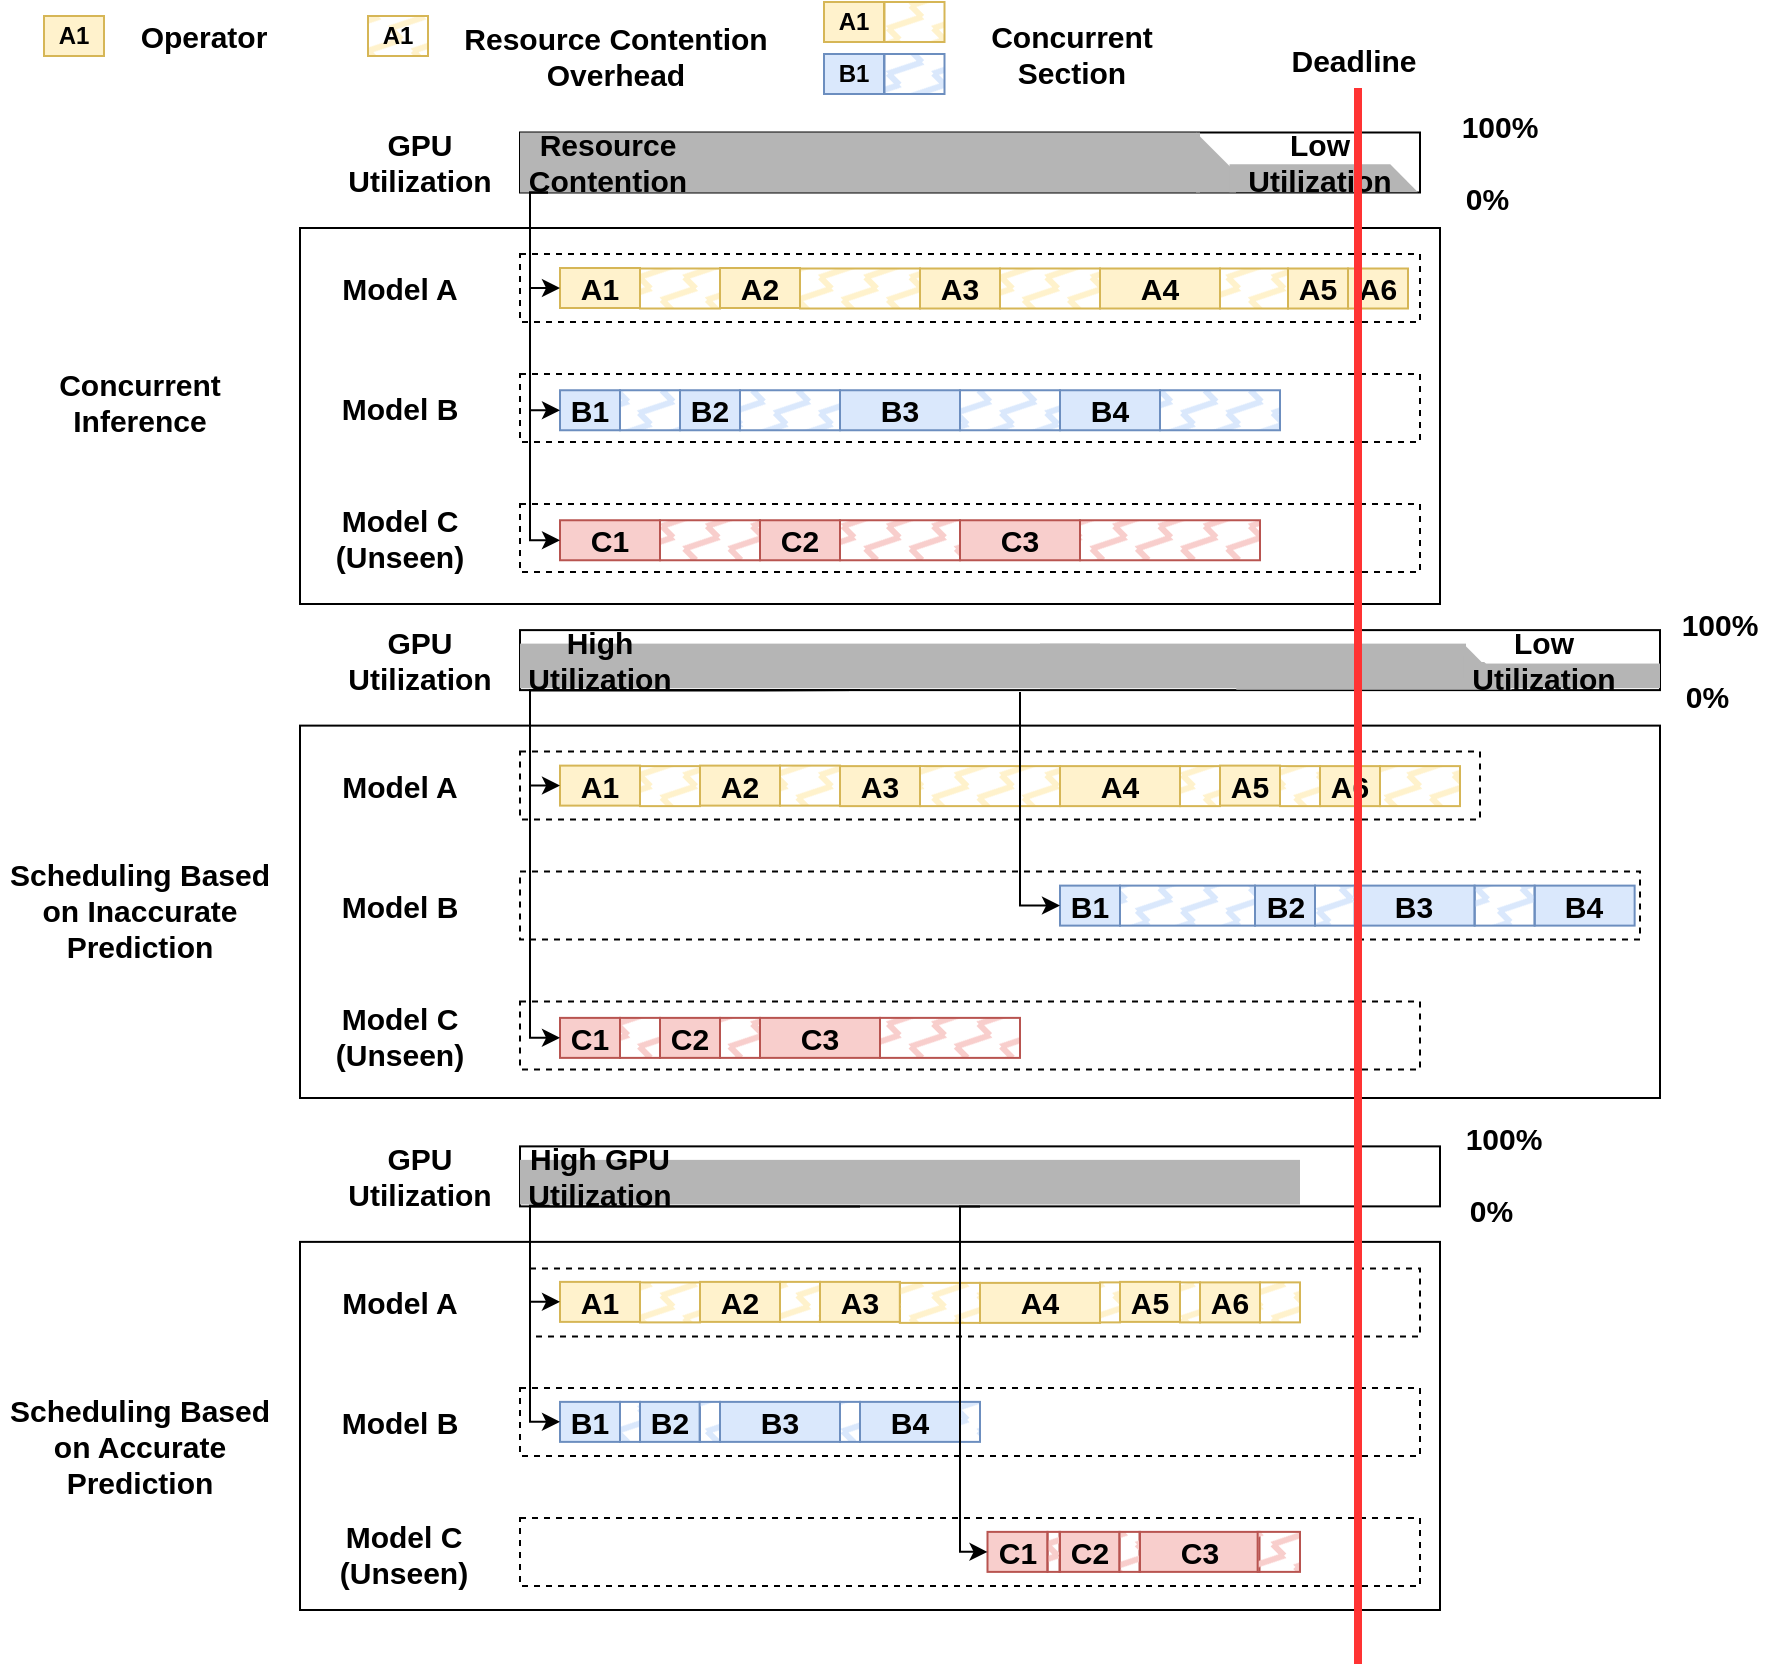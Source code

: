<mxfile version="22.0.2" type="device">
  <diagram name="第 1 页" id="TXvhX6VAukvptAocqNGN">
    <mxGraphModel dx="2375" dy="902" grid="1" gridSize="10" guides="1" tooltips="1" connect="1" arrows="1" fold="1" page="1" pageScale="1" pageWidth="827" pageHeight="1169" math="0" shadow="0">
      <root>
        <mxCell id="0" />
        <mxCell id="1" parent="0" />
        <mxCell id="mOLojI1wZqAIwk1azhFG-70" value="" style="rounded=0;whiteSpace=wrap;html=1;fontStyle=1" parent="1" vertex="1">
          <mxGeometry x="-80" y="122" width="570" height="188" as="geometry" />
        </mxCell>
        <mxCell id="mOLojI1wZqAIwk1azhFG-17" value="" style="rounded=0;whiteSpace=wrap;html=1;strokeColor=default;fontStyle=1" parent="1" vertex="1">
          <mxGeometry x="30" y="74.25" width="450" height="30" as="geometry" />
        </mxCell>
        <mxCell id="U4DfO-0JBwhDxarbV-OK-16" value="&lt;font style=&quot;font-size: 15px;&quot;&gt;Model A&lt;/font&gt;" style="text;html=1;strokeColor=none;fillColor=none;align=center;verticalAlign=middle;whiteSpace=wrap;rounded=0;fontStyle=1" parent="1" vertex="1">
          <mxGeometry x="-80" y="137.25" width="100" height="30" as="geometry" />
        </mxCell>
        <mxCell id="wY_aJ2qnTKB5tE3JuGZU-3" value="&lt;font style=&quot;font-size: 15px;&quot;&gt;Model B&lt;/font&gt;" style="text;html=1;strokeColor=none;fillColor=none;align=center;verticalAlign=middle;whiteSpace=wrap;rounded=0;fontStyle=1" parent="1" vertex="1">
          <mxGeometry x="-80" y="197" width="100" height="30" as="geometry" />
        </mxCell>
        <mxCell id="wY_aJ2qnTKB5tE3JuGZU-8" value="" style="rounded=0;whiteSpace=wrap;html=1;dashed=1;fontStyle=1" parent="1" vertex="1">
          <mxGeometry x="30" y="195" width="450" height="34" as="geometry" />
        </mxCell>
        <mxCell id="wY_aJ2qnTKB5tE3JuGZU-9" value="" style="rounded=0;whiteSpace=wrap;html=1;dashed=1;fontStyle=1" parent="1" vertex="1">
          <mxGeometry x="30" y="135" width="450" height="34" as="geometry" />
        </mxCell>
        <mxCell id="wY_aJ2qnTKB5tE3JuGZU-10" value="&lt;font style=&quot;font-size: 15px;&quot;&gt;A1&lt;/font&gt;" style="rounded=0;whiteSpace=wrap;html=1;fillColor=#fff2cc;strokeColor=#d6b656;fontStyle=1" parent="1" vertex="1">
          <mxGeometry x="50" y="142" width="40" height="20" as="geometry" />
        </mxCell>
        <mxCell id="wY_aJ2qnTKB5tE3JuGZU-11" value="&lt;font style=&quot;font-size: 15px;&quot;&gt;A2&lt;/font&gt;" style="rounded=0;whiteSpace=wrap;html=1;fillColor=#fff2cc;strokeColor=#d6b656;fontStyle=1" parent="1" vertex="1">
          <mxGeometry x="130" y="142" width="40" height="20" as="geometry" />
        </mxCell>
        <mxCell id="wY_aJ2qnTKB5tE3JuGZU-12" value="&lt;font style=&quot;font-size: 15px;&quot;&gt;A3&lt;/font&gt;" style="rounded=0;whiteSpace=wrap;html=1;fillColor=#fff2cc;strokeColor=#d6b656;fontStyle=1" parent="1" vertex="1">
          <mxGeometry x="230" y="142.25" width="40" height="20" as="geometry" />
        </mxCell>
        <mxCell id="wY_aJ2qnTKB5tE3JuGZU-13" value="&lt;font style=&quot;font-size: 15px;&quot;&gt;A4&lt;/font&gt;" style="rounded=0;whiteSpace=wrap;html=1;fillColor=#fff2cc;strokeColor=#d6b656;fontStyle=1" parent="1" vertex="1">
          <mxGeometry x="320" y="142.25" width="60" height="20" as="geometry" />
        </mxCell>
        <mxCell id="wY_aJ2qnTKB5tE3JuGZU-14" value="&lt;font style=&quot;font-size: 15px;&quot;&gt;B1&lt;/font&gt;" style="rounded=0;whiteSpace=wrap;html=1;fillColor=#dae8fc;strokeColor=#6c8ebf;fontStyle=1" parent="1" vertex="1">
          <mxGeometry x="50" y="203.13" width="30" height="20" as="geometry" />
        </mxCell>
        <mxCell id="wY_aJ2qnTKB5tE3JuGZU-15" value="&lt;font style=&quot;font-size: 15px;&quot;&gt;B2&lt;/font&gt;" style="rounded=0;whiteSpace=wrap;html=1;fillColor=#dae8fc;strokeColor=#6c8ebf;fontStyle=1" parent="1" vertex="1">
          <mxGeometry x="110" y="203.13" width="30" height="20" as="geometry" />
        </mxCell>
        <mxCell id="wY_aJ2qnTKB5tE3JuGZU-16" value="&lt;font style=&quot;font-size: 15px;&quot;&gt;B3&lt;/font&gt;" style="rounded=0;whiteSpace=wrap;html=1;fillColor=#dae8fc;strokeColor=#6c8ebf;fontStyle=1" parent="1" vertex="1">
          <mxGeometry x="190" y="203.13" width="60" height="20" as="geometry" />
        </mxCell>
        <mxCell id="wY_aJ2qnTKB5tE3JuGZU-17" value="&lt;font style=&quot;font-size: 15px;&quot;&gt;B4&lt;/font&gt;" style="rounded=0;whiteSpace=wrap;html=1;fillColor=#dae8fc;strokeColor=#6c8ebf;fontStyle=1" parent="1" vertex="1">
          <mxGeometry x="300" y="203.13" width="50" height="20" as="geometry" />
        </mxCell>
        <mxCell id="mOLojI1wZqAIwk1azhFG-1" value="&lt;font style=&quot;font-size: 15px;&quot;&gt;A5&lt;/font&gt;" style="rounded=0;whiteSpace=wrap;html=1;fillColor=#fff2cc;strokeColor=#d6b656;fontStyle=1" parent="1" vertex="1">
          <mxGeometry x="414" y="142.25" width="30" height="20" as="geometry" />
        </mxCell>
        <mxCell id="mOLojI1wZqAIwk1azhFG-2" value="&lt;font style=&quot;font-size: 15px;&quot;&gt;A6&lt;/font&gt;" style="rounded=0;whiteSpace=wrap;html=1;fillColor=#fff2cc;strokeColor=#d6b656;fontStyle=1" parent="1" vertex="1">
          <mxGeometry x="444" y="142.25" width="30" height="20" as="geometry" />
        </mxCell>
        <mxCell id="mOLojI1wZqAIwk1azhFG-4" value="" style="rounded=0;whiteSpace=wrap;html=1;fillColor=#fff2cc;strokeColor=#d6b656;shadow=0;glass=0;fillStyle=zigzag-line;fontStyle=1" parent="1" vertex="1">
          <mxGeometry x="90" y="142.25" width="40" height="20" as="geometry" />
        </mxCell>
        <mxCell id="mOLojI1wZqAIwk1azhFG-5" value="" style="rounded=0;whiteSpace=wrap;html=1;fillColor=#fff2cc;strokeColor=#d6b656;fillStyle=zigzag-line;fontStyle=1" parent="1" vertex="1">
          <mxGeometry x="170" y="142.25" width="60" height="20" as="geometry" />
        </mxCell>
        <mxCell id="mOLojI1wZqAIwk1azhFG-6" value="" style="rounded=0;whiteSpace=wrap;html=1;fillColor=#fff2cc;strokeColor=#d6b656;fillStyle=zigzag-line;fontStyle=1" parent="1" vertex="1">
          <mxGeometry x="270" y="142.25" width="50" height="20" as="geometry" />
        </mxCell>
        <mxCell id="mOLojI1wZqAIwk1azhFG-7" value="" style="rounded=0;whiteSpace=wrap;html=1;fillColor=#fff2cc;strokeColor=#d6b656;fillStyle=zigzag-line;fontStyle=1" parent="1" vertex="1">
          <mxGeometry x="380" y="142.25" width="34" height="20" as="geometry" />
        </mxCell>
        <mxCell id="mOLojI1wZqAIwk1azhFG-8" value="" style="rounded=0;whiteSpace=wrap;html=1;fillColor=#dae8fc;strokeColor=#6c8ebf;fillStyle=zigzag-line;fontStyle=1" parent="1" vertex="1">
          <mxGeometry x="80" y="203.13" width="30" height="20" as="geometry" />
        </mxCell>
        <mxCell id="mOLojI1wZqAIwk1azhFG-9" value="" style="rounded=0;whiteSpace=wrap;html=1;fillColor=#dae8fc;strokeColor=#6c8ebf;fillStyle=zigzag-line;fontStyle=1" parent="1" vertex="1">
          <mxGeometry x="140" y="203.13" width="50" height="20" as="geometry" />
        </mxCell>
        <mxCell id="mOLojI1wZqAIwk1azhFG-10" value="" style="rounded=0;whiteSpace=wrap;html=1;fillColor=#dae8fc;strokeColor=#6c8ebf;fillStyle=zigzag-line;fontStyle=1" parent="1" vertex="1">
          <mxGeometry x="350" y="203.13" width="60" height="20" as="geometry" />
        </mxCell>
        <mxCell id="mOLojI1wZqAIwk1azhFG-11" value="" style="rounded=0;whiteSpace=wrap;html=1;fillColor=#dae8fc;strokeColor=#6c8ebf;fillStyle=zigzag-line;fontStyle=1" parent="1" vertex="1">
          <mxGeometry x="250" y="203.13" width="50" height="20" as="geometry" />
        </mxCell>
        <mxCell id="mOLojI1wZqAIwk1azhFG-13" value="A1" style="rounded=0;whiteSpace=wrap;html=1;fillColor=#fff2cc;strokeColor=#d6b656;shadow=0;glass=0;fillStyle=zigzag-line;fontStyle=1" parent="1" vertex="1">
          <mxGeometry x="-46" y="16" width="30" height="20" as="geometry" />
        </mxCell>
        <mxCell id="mOLojI1wZqAIwk1azhFG-14" value="A1" style="rounded=0;whiteSpace=wrap;html=1;fillColor=#fff2cc;strokeColor=#d6b656;fontStyle=1" parent="1" vertex="1">
          <mxGeometry x="-208" y="16" width="30" height="20" as="geometry" />
        </mxCell>
        <mxCell id="mOLojI1wZqAIwk1azhFG-15" value="&lt;font style=&quot;font-size: 15px;&quot;&gt;Concurrent&lt;br&gt;Section&lt;br&gt;&lt;/font&gt;" style="text;html=1;strokeColor=none;fillColor=none;align=center;verticalAlign=middle;whiteSpace=wrap;rounded=0;fontStyle=1" parent="1" vertex="1">
          <mxGeometry x="246.57" y="20" width="117.75" height="30" as="geometry" />
        </mxCell>
        <mxCell id="mOLojI1wZqAIwk1azhFG-16" value="&lt;font style=&quot;font-size: 15px;&quot;&gt;Operator&lt;/font&gt;" style="text;html=1;strokeColor=none;fillColor=none;align=center;verticalAlign=middle;whiteSpace=wrap;rounded=0;fontStyle=1" parent="1" vertex="1">
          <mxGeometry x="-178" y="11" width="100" height="30" as="geometry" />
        </mxCell>
        <mxCell id="mOLojI1wZqAIwk1azhFG-20" value="" style="rounded=0;whiteSpace=wrap;html=1;strokeColor=none;fillColor=#B5B5B5;fontStyle=1" parent="1" vertex="1">
          <mxGeometry x="30" y="74.25" width="340" height="30" as="geometry" />
        </mxCell>
        <mxCell id="mOLojI1wZqAIwk1azhFG-24" value="" style="shape=card;whiteSpace=wrap;html=1;size=20;rotation=90;strokeColor=none;fillColor=#B5B5B5;fontStyle=1" parent="1" vertex="1">
          <mxGeometry x="363" y="79.25" width="30" height="20" as="geometry" />
        </mxCell>
        <mxCell id="mOLojI1wZqAIwk1azhFG-28" value="" style="shape=card;whiteSpace=wrap;html=1;size=160;rotation=90;strokeColor=none;fillColor=#B5B5B5;fontStyle=1" parent="1" vertex="1">
          <mxGeometry x="424.94" y="50" width="13.88" height="94.25" as="geometry" />
        </mxCell>
        <mxCell id="mOLojI1wZqAIwk1azhFG-69" style="edgeStyle=orthogonalEdgeStyle;rounded=0;orthogonalLoop=1;jettySize=auto;html=1;exitX=0;exitY=1;exitDx=0;exitDy=0;entryX=0;entryY=0.5;entryDx=0;entryDy=0;fontStyle=1" parent="1" source="mOLojI1wZqAIwk1azhFG-59" target="wY_aJ2qnTKB5tE3JuGZU-14" edge="1">
          <mxGeometry relative="1" as="geometry">
            <Array as="points">
              <mxPoint x="35" y="212.25" />
            </Array>
          </mxGeometry>
        </mxCell>
        <mxCell id="Sp8-4SAEpWz_oNTrS-JI-114" style="edgeStyle=orthogonalEdgeStyle;rounded=0;orthogonalLoop=1;jettySize=auto;html=1;exitX=0;exitY=1;exitDx=0;exitDy=0;entryX=0;entryY=0.5;entryDx=0;entryDy=0;fontStyle=1" parent="1" source="mOLojI1wZqAIwk1azhFG-59" target="wY_aJ2qnTKB5tE3JuGZU-10" edge="1">
          <mxGeometry relative="1" as="geometry">
            <Array as="points">
              <mxPoint x="35" y="152.25" />
            </Array>
          </mxGeometry>
        </mxCell>
        <mxCell id="mOLojI1wZqAIwk1azhFG-59" value="&lt;font style=&quot;font-size: 15px;&quot;&gt;Resource Contention&lt;/font&gt;" style="text;html=1;strokeColor=none;fillColor=none;align=center;verticalAlign=middle;whiteSpace=wrap;rounded=0;fontStyle=1" parent="1" vertex="1">
          <mxGeometry x="44" y="74.25" width="60" height="30" as="geometry" />
        </mxCell>
        <mxCell id="mOLojI1wZqAIwk1azhFG-60" value="&lt;font style=&quot;font-size: 15px;&quot;&gt;Low Utilization&lt;/font&gt;" style="text;html=1;strokeColor=none;fillColor=none;align=center;verticalAlign=middle;whiteSpace=wrap;rounded=0;fontStyle=1" parent="1" vertex="1">
          <mxGeometry x="400" y="74.31" width="60" height="30" as="geometry" />
        </mxCell>
        <mxCell id="mOLojI1wZqAIwk1azhFG-63" value="&lt;font style=&quot;font-size: 15px;&quot;&gt;100%&lt;br&gt;&lt;br&gt;0%&amp;nbsp; &amp;nbsp;&lt;/font&gt;" style="text;html=1;strokeColor=none;fillColor=none;align=center;verticalAlign=middle;whiteSpace=wrap;rounded=0;fontStyle=1" parent="1" vertex="1">
          <mxGeometry x="490" y="74.31" width="60" height="30" as="geometry" />
        </mxCell>
        <mxCell id="mOLojI1wZqAIwk1azhFG-64" value="&lt;font style=&quot;font-size: 15px;&quot;&gt;GPU Utilization&lt;/font&gt;" style="text;html=1;strokeColor=none;fillColor=none;align=center;verticalAlign=middle;whiteSpace=wrap;rounded=0;fontStyle=1" parent="1" vertex="1">
          <mxGeometry x="-60" y="74.25" width="80" height="30" as="geometry" />
        </mxCell>
        <mxCell id="mOLojI1wZqAIwk1azhFG-73" value="&lt;font style=&quot;font-size: 15px;&quot;&gt;Concurrent Inference&lt;/font&gt;" style="text;html=1;strokeColor=none;fillColor=none;align=center;verticalAlign=middle;whiteSpace=wrap;rounded=0;rotation=0;fontStyle=1" parent="1" vertex="1">
          <mxGeometry x="-205" y="194" width="90" height="30" as="geometry" />
        </mxCell>
        <mxCell id="aFEut-Nw3Kqnz-RKJ25N-1" value="" style="rounded=0;whiteSpace=wrap;html=1;fontStyle=1" parent="1" vertex="1">
          <mxGeometry x="-80" y="370.81" width="680" height="186.19" as="geometry" />
        </mxCell>
        <mxCell id="aFEut-Nw3Kqnz-RKJ25N-2" value="" style="rounded=0;whiteSpace=wrap;html=1;strokeColor=default;fontStyle=1;fillColor=none;" parent="1" vertex="1">
          <mxGeometry x="30" y="323.06" width="570" height="30" as="geometry" />
        </mxCell>
        <mxCell id="aFEut-Nw3Kqnz-RKJ25N-3" value="&lt;font style=&quot;font-size: 15px;&quot;&gt;Model A&lt;/font&gt;" style="text;html=1;strokeColor=none;fillColor=none;align=center;verticalAlign=middle;whiteSpace=wrap;rounded=0;fontStyle=1" parent="1" vertex="1">
          <mxGeometry x="-80" y="386.06" width="100" height="30" as="geometry" />
        </mxCell>
        <mxCell id="aFEut-Nw3Kqnz-RKJ25N-4" value="&lt;font style=&quot;font-size: 15px;&quot;&gt;Model B&lt;/font&gt;" style="text;html=1;strokeColor=none;fillColor=none;align=center;verticalAlign=middle;whiteSpace=wrap;rounded=0;fontStyle=1" parent="1" vertex="1">
          <mxGeometry x="-80" y="445.81" width="100" height="30" as="geometry" />
        </mxCell>
        <mxCell id="aFEut-Nw3Kqnz-RKJ25N-5" value="" style="rounded=0;whiteSpace=wrap;html=1;dashed=1;fontStyle=1" parent="1" vertex="1">
          <mxGeometry x="30" y="443.81" width="560" height="34" as="geometry" />
        </mxCell>
        <mxCell id="aFEut-Nw3Kqnz-RKJ25N-6" value="" style="rounded=0;whiteSpace=wrap;html=1;dashed=1;fontStyle=1" parent="1" vertex="1">
          <mxGeometry x="30" y="383.81" width="480" height="34" as="geometry" />
        </mxCell>
        <mxCell id="aFEut-Nw3Kqnz-RKJ25N-7" value="&lt;font style=&quot;font-size: 15px;&quot;&gt;A1&lt;/font&gt;" style="rounded=0;whiteSpace=wrap;html=1;fillColor=#fff2cc;strokeColor=#d6b656;fontStyle=1" parent="1" vertex="1">
          <mxGeometry x="50" y="390.81" width="40" height="20" as="geometry" />
        </mxCell>
        <mxCell id="aFEut-Nw3Kqnz-RKJ25N-8" value="&lt;font style=&quot;font-size: 15px;&quot;&gt;A2&lt;/font&gt;" style="rounded=0;whiteSpace=wrap;html=1;fillColor=#fff2cc;strokeColor=#d6b656;fontStyle=1" parent="1" vertex="1">
          <mxGeometry x="120" y="390.81" width="40" height="20" as="geometry" />
        </mxCell>
        <mxCell id="aFEut-Nw3Kqnz-RKJ25N-9" value="&lt;font style=&quot;font-size: 15px;&quot;&gt;A3&lt;/font&gt;" style="rounded=0;whiteSpace=wrap;html=1;fillColor=#fff2cc;strokeColor=#d6b656;fontStyle=1" parent="1" vertex="1">
          <mxGeometry x="190" y="391.06" width="40" height="20" as="geometry" />
        </mxCell>
        <mxCell id="aFEut-Nw3Kqnz-RKJ25N-10" value="&lt;font style=&quot;font-size: 15px;&quot;&gt;A4&lt;/font&gt;" style="rounded=0;whiteSpace=wrap;html=1;fillColor=#fff2cc;strokeColor=#d6b656;fontStyle=1" parent="1" vertex="1">
          <mxGeometry x="300" y="391.06" width="60" height="20" as="geometry" />
        </mxCell>
        <mxCell id="aFEut-Nw3Kqnz-RKJ25N-11" value="&lt;font style=&quot;font-size: 15px;&quot;&gt;B1&lt;/font&gt;" style="rounded=0;whiteSpace=wrap;html=1;fillColor=#dae8fc;strokeColor=#6c8ebf;fontStyle=1" parent="1" vertex="1">
          <mxGeometry x="300" y="450.81" width="30" height="20" as="geometry" />
        </mxCell>
        <mxCell id="aFEut-Nw3Kqnz-RKJ25N-12" value="&lt;font style=&quot;font-size: 15px;&quot;&gt;B2&lt;/font&gt;" style="rounded=0;whiteSpace=wrap;html=1;fillColor=#dae8fc;strokeColor=#6c8ebf;fontStyle=1" parent="1" vertex="1">
          <mxGeometry x="397.5" y="450.81" width="30" height="20" as="geometry" />
        </mxCell>
        <mxCell id="aFEut-Nw3Kqnz-RKJ25N-13" value="&lt;font style=&quot;font-size: 15px;&quot;&gt;B3&lt;/font&gt;" style="rounded=0;whiteSpace=wrap;html=1;fillColor=#dae8fc;strokeColor=#6c8ebf;fontStyle=1" parent="1" vertex="1">
          <mxGeometry x="447.32" y="450.81" width="60" height="20" as="geometry" />
        </mxCell>
        <mxCell id="aFEut-Nw3Kqnz-RKJ25N-14" value="&lt;font style=&quot;font-size: 15px;&quot;&gt;B4&lt;/font&gt;" style="rounded=0;whiteSpace=wrap;html=1;fillColor=#dae8fc;strokeColor=#6c8ebf;fontStyle=1" parent="1" vertex="1">
          <mxGeometry x="537.32" y="450.81" width="50" height="20" as="geometry" />
        </mxCell>
        <mxCell id="aFEut-Nw3Kqnz-RKJ25N-15" value="&lt;font style=&quot;font-size: 15px;&quot;&gt;A5&lt;/font&gt;" style="rounded=0;whiteSpace=wrap;html=1;fillColor=#fff2cc;strokeColor=#d6b656;fontStyle=1" parent="1" vertex="1">
          <mxGeometry x="380" y="390.81" width="30" height="20" as="geometry" />
        </mxCell>
        <mxCell id="aFEut-Nw3Kqnz-RKJ25N-16" value="&lt;font style=&quot;font-size: 15px;&quot;&gt;A6&lt;/font&gt;" style="rounded=0;whiteSpace=wrap;html=1;fillColor=#fff2cc;strokeColor=#d6b656;fontStyle=1" parent="1" vertex="1">
          <mxGeometry x="430" y="391.06" width="30" height="20" as="geometry" />
        </mxCell>
        <mxCell id="aFEut-Nw3Kqnz-RKJ25N-17" value="" style="rounded=0;whiteSpace=wrap;html=1;fillColor=#fff2cc;strokeColor=#d6b656;shadow=0;glass=0;fillStyle=zigzag-line;fontStyle=1" parent="1" vertex="1">
          <mxGeometry x="90" y="391.06" width="30" height="20" as="geometry" />
        </mxCell>
        <mxCell id="aFEut-Nw3Kqnz-RKJ25N-18" value="" style="rounded=0;whiteSpace=wrap;html=1;fillColor=#fff2cc;strokeColor=#d6b656;fillStyle=zigzag-line;fontStyle=1" parent="1" vertex="1">
          <mxGeometry x="160" y="390.81" width="30" height="20" as="geometry" />
        </mxCell>
        <mxCell id="aFEut-Nw3Kqnz-RKJ25N-19" value="" style="rounded=0;whiteSpace=wrap;html=1;fillColor=#fff2cc;strokeColor=#d6b656;fillStyle=zigzag-line;fontStyle=1" parent="1" vertex="1">
          <mxGeometry x="230" y="391.06" width="70" height="20" as="geometry" />
        </mxCell>
        <mxCell id="aFEut-Nw3Kqnz-RKJ25N-20" value="" style="rounded=0;whiteSpace=wrap;html=1;fillColor=#fff2cc;strokeColor=#d6b656;fillStyle=zigzag-line;fontStyle=1" parent="1" vertex="1">
          <mxGeometry x="360" y="391.06" width="20" height="20" as="geometry" />
        </mxCell>
        <mxCell id="aFEut-Nw3Kqnz-RKJ25N-21" value="" style="rounded=0;whiteSpace=wrap;html=1;fillColor=#dae8fc;strokeColor=#6c8ebf;fillStyle=zigzag-line;fontStyle=1" parent="1" vertex="1">
          <mxGeometry x="330" y="450.81" width="67.5" height="20" as="geometry" />
        </mxCell>
        <mxCell id="aFEut-Nw3Kqnz-RKJ25N-22" value="" style="rounded=0;whiteSpace=wrap;html=1;fillColor=#dae8fc;strokeColor=#6c8ebf;fillStyle=zigzag-line;fontStyle=1" parent="1" vertex="1">
          <mxGeometry x="427.5" y="450.81" width="20" height="20" as="geometry" />
        </mxCell>
        <mxCell id="aFEut-Nw3Kqnz-RKJ25N-24" value="" style="rounded=0;whiteSpace=wrap;html=1;fillColor=#dae8fc;strokeColor=#6c8ebf;fillStyle=zigzag-line;fontStyle=1" parent="1" vertex="1">
          <mxGeometry x="507.32" y="450.81" width="30" height="20" as="geometry" />
        </mxCell>
        <mxCell id="aFEut-Nw3Kqnz-RKJ25N-27" value="" style="shape=card;whiteSpace=wrap;html=1;size=160;rotation=90;strokeColor=none;fillColor=#B5B5B5;fontStyle=1" parent="1" vertex="1">
          <mxGeometry x="450.14" y="277" width="13.88" height="137.87" as="geometry" />
        </mxCell>
        <mxCell id="aFEut-Nw3Kqnz-RKJ25N-29" style="edgeStyle=orthogonalEdgeStyle;rounded=0;orthogonalLoop=1;jettySize=auto;html=1;exitX=0;exitY=1;exitDx=0;exitDy=0;entryX=0;entryY=0.5;entryDx=0;entryDy=0;fontStyle=1" parent="1" target="aFEut-Nw3Kqnz-RKJ25N-7" edge="1">
          <mxGeometry relative="1" as="geometry">
            <Array as="points">
              <mxPoint x="35" y="401.06" />
            </Array>
            <mxPoint x="200" y="353.06" as="sourcePoint" />
          </mxGeometry>
        </mxCell>
        <mxCell id="aFEut-Nw3Kqnz-RKJ25N-32" value="&lt;font style=&quot;font-size: 15px;&quot;&gt;100%&lt;br&gt;&lt;br&gt;0%&amp;nbsp; &amp;nbsp;&lt;/font&gt;" style="text;html=1;strokeColor=none;fillColor=none;align=center;verticalAlign=middle;whiteSpace=wrap;rounded=0;fontStyle=1" parent="1" vertex="1">
          <mxGeometry x="600" y="323.12" width="60" height="30" as="geometry" />
        </mxCell>
        <mxCell id="aFEut-Nw3Kqnz-RKJ25N-33" value="&lt;font style=&quot;font-size: 15px;&quot;&gt;GPU Utilization&lt;/font&gt;" style="text;html=1;strokeColor=none;fillColor=none;align=center;verticalAlign=middle;whiteSpace=wrap;rounded=0;fontStyle=1" parent="1" vertex="1">
          <mxGeometry x="-60" y="323.06" width="80" height="30" as="geometry" />
        </mxCell>
        <mxCell id="aFEut-Nw3Kqnz-RKJ25N-34" value="&lt;span style=&quot;font-size: 15px;&quot;&gt;Scheduling Based on Inaccurate Prediction&lt;/span&gt;" style="text;html=1;strokeColor=none;fillColor=none;align=center;verticalAlign=middle;whiteSpace=wrap;rounded=0;rotation=0;fontStyle=1" parent="1" vertex="1">
          <mxGeometry x="-230" y="447.81" width="140" height="30" as="geometry" />
        </mxCell>
        <mxCell id="aFEut-Nw3Kqnz-RKJ25N-46" value="&lt;font style=&quot;font-size: 15px;&quot;&gt;Model C&lt;br&gt;(Unseen)&lt;br&gt;&lt;/font&gt;" style="text;html=1;strokeColor=none;fillColor=none;align=center;verticalAlign=middle;whiteSpace=wrap;rounded=0;fontStyle=1" parent="1" vertex="1">
          <mxGeometry x="-80" y="510.81" width="100" height="30" as="geometry" />
        </mxCell>
        <mxCell id="aFEut-Nw3Kqnz-RKJ25N-47" value="" style="rounded=0;whiteSpace=wrap;html=1;dashed=1;fontStyle=1" parent="1" vertex="1">
          <mxGeometry x="30" y="508.81" width="450" height="34" as="geometry" />
        </mxCell>
        <mxCell id="aFEut-Nw3Kqnz-RKJ25N-48" value="&lt;font style=&quot;font-size: 15px;&quot;&gt;C1&lt;/font&gt;" style="rounded=0;whiteSpace=wrap;html=1;fillColor=#f8cecc;strokeColor=#b85450;fontStyle=1" parent="1" vertex="1">
          <mxGeometry x="50" y="516.94" width="30" height="20" as="geometry" />
        </mxCell>
        <mxCell id="aFEut-Nw3Kqnz-RKJ25N-49" value="&lt;font style=&quot;font-size: 15px;&quot;&gt;C2&lt;/font&gt;" style="rounded=0;whiteSpace=wrap;html=1;fillColor=#f8cecc;strokeColor=#b85450;fontStyle=1" parent="1" vertex="1">
          <mxGeometry x="100" y="516.94" width="30" height="20" as="geometry" />
        </mxCell>
        <mxCell id="aFEut-Nw3Kqnz-RKJ25N-50" value="&lt;font style=&quot;font-size: 15px;&quot;&gt;C3&lt;/font&gt;" style="rounded=0;whiteSpace=wrap;html=1;fillColor=#f8cecc;strokeColor=#b85450;fontStyle=1" parent="1" vertex="1">
          <mxGeometry x="150" y="516.94" width="60" height="20" as="geometry" />
        </mxCell>
        <mxCell id="aFEut-Nw3Kqnz-RKJ25N-52" value="" style="rounded=0;whiteSpace=wrap;html=1;fillColor=#f8cecc;strokeColor=#b85450;fillStyle=zigzag-line;fontStyle=1" parent="1" vertex="1">
          <mxGeometry x="80" y="516.94" width="20" height="20" as="geometry" />
        </mxCell>
        <mxCell id="aFEut-Nw3Kqnz-RKJ25N-53" value="" style="rounded=0;whiteSpace=wrap;html=1;fillColor=#f8cecc;strokeColor=#b85450;fillStyle=zigzag-line;fontStyle=1" parent="1" vertex="1">
          <mxGeometry x="130" y="516.94" width="20" height="20" as="geometry" />
        </mxCell>
        <mxCell id="aFEut-Nw3Kqnz-RKJ25N-55" value="" style="rounded=0;whiteSpace=wrap;html=1;fillColor=#f8cecc;strokeColor=#b85450;fillStyle=zigzag-line;fontStyle=1" parent="1" vertex="1">
          <mxGeometry x="210" y="516.94" width="70" height="20" as="geometry" />
        </mxCell>
        <mxCell id="aFEut-Nw3Kqnz-RKJ25N-28" style="edgeStyle=orthogonalEdgeStyle;rounded=0;orthogonalLoop=1;jettySize=auto;html=1;exitX=0;exitY=1;exitDx=0;exitDy=0;entryX=0;entryY=0.5;entryDx=0;entryDy=0;fontStyle=1" parent="1" target="aFEut-Nw3Kqnz-RKJ25N-48" edge="1">
          <mxGeometry relative="1" as="geometry">
            <Array as="points">
              <mxPoint x="35" y="526.81" />
            </Array>
            <mxPoint x="200" y="353.06" as="sourcePoint" />
          </mxGeometry>
        </mxCell>
        <mxCell id="aFEut-Nw3Kqnz-RKJ25N-64" value="" style="rounded=0;whiteSpace=wrap;html=1;dashed=1;fontStyle=1" parent="1" vertex="1">
          <mxGeometry x="30" y="260" width="450" height="34" as="geometry" />
        </mxCell>
        <mxCell id="aFEut-Nw3Kqnz-RKJ25N-63" value="&lt;font style=&quot;font-size: 15px;&quot;&gt;Model C&lt;br&gt;(Unseen)&lt;br&gt;&lt;/font&gt;" style="text;html=1;strokeColor=none;fillColor=none;align=center;verticalAlign=middle;whiteSpace=wrap;rounded=0;fontStyle=1" parent="1" vertex="1">
          <mxGeometry x="-80" y="262" width="100" height="30" as="geometry" />
        </mxCell>
        <mxCell id="aFEut-Nw3Kqnz-RKJ25N-65" value="&lt;font style=&quot;font-size: 15px;&quot;&gt;C1&lt;/font&gt;" style="rounded=0;whiteSpace=wrap;html=1;fillColor=#f8cecc;strokeColor=#b85450;fontStyle=1" parent="1" vertex="1">
          <mxGeometry x="50" y="268.13" width="50" height="20" as="geometry" />
        </mxCell>
        <mxCell id="aFEut-Nw3Kqnz-RKJ25N-66" value="&lt;font style=&quot;font-size: 15px;&quot;&gt;C2&lt;/font&gt;" style="rounded=0;whiteSpace=wrap;html=1;fillColor=#f8cecc;strokeColor=#b85450;fontStyle=1" parent="1" vertex="1">
          <mxGeometry x="150" y="268.13" width="40" height="20" as="geometry" />
        </mxCell>
        <mxCell id="aFEut-Nw3Kqnz-RKJ25N-67" value="&lt;font style=&quot;font-size: 15px;&quot;&gt;C3&lt;/font&gt;" style="rounded=0;whiteSpace=wrap;html=1;fillColor=#f8cecc;strokeColor=#b85450;fontStyle=1" parent="1" vertex="1">
          <mxGeometry x="250" y="268.13" width="60" height="20" as="geometry" />
        </mxCell>
        <mxCell id="aFEut-Nw3Kqnz-RKJ25N-68" value="" style="rounded=0;whiteSpace=wrap;html=1;fillColor=#f8cecc;strokeColor=#b85450;fillStyle=zigzag-line;fontStyle=1" parent="1" vertex="1">
          <mxGeometry x="100" y="268.13" width="50" height="20" as="geometry" />
        </mxCell>
        <mxCell id="aFEut-Nw3Kqnz-RKJ25N-69" value="" style="rounded=0;whiteSpace=wrap;html=1;fillColor=#f8cecc;strokeColor=#b85450;fillStyle=zigzag-line;fontStyle=1" parent="1" vertex="1">
          <mxGeometry x="190" y="268.13" width="60" height="20" as="geometry" />
        </mxCell>
        <mxCell id="aFEut-Nw3Kqnz-RKJ25N-70" value="" style="rounded=0;whiteSpace=wrap;html=1;fillColor=#f8cecc;strokeColor=#b85450;fillStyle=zigzag-line;fontStyle=1" parent="1" vertex="1">
          <mxGeometry x="310" y="268.13" width="90" height="20" as="geometry" />
        </mxCell>
        <mxCell id="aFEut-Nw3Kqnz-RKJ25N-71" style="edgeStyle=orthogonalEdgeStyle;rounded=0;orthogonalLoop=1;jettySize=auto;html=1;exitX=0;exitY=1;exitDx=0;exitDy=0;entryX=0;entryY=0.5;entryDx=0;entryDy=0;fontStyle=1" parent="1" target="aFEut-Nw3Kqnz-RKJ25N-65" edge="1">
          <mxGeometry relative="1" as="geometry">
            <Array as="points">
              <mxPoint x="35" y="278" />
            </Array>
            <mxPoint x="35" y="104.25" as="sourcePoint" />
            <mxPoint x="50" y="213.25" as="targetPoint" />
          </mxGeometry>
        </mxCell>
        <mxCell id="aFEut-Nw3Kqnz-RKJ25N-72" value="" style="rounded=0;whiteSpace=wrap;html=1;fillColor=#fff2cc;strokeColor=#d6b656;fillStyle=zigzag-line;fontStyle=1" parent="1" vertex="1">
          <mxGeometry x="410" y="391.06" width="20" height="20" as="geometry" />
        </mxCell>
        <mxCell id="aFEut-Nw3Kqnz-RKJ25N-74" value="" style="rounded=0;whiteSpace=wrap;html=1;strokeColor=none;fillColor=#B5B5B5;fontStyle=1" parent="1" vertex="1">
          <mxGeometry x="30" y="329.81" width="290" height="22.31" as="geometry" />
        </mxCell>
        <mxCell id="aFEut-Nw3Kqnz-RKJ25N-73" value="" style="rounded=0;whiteSpace=wrap;html=1;fillColor=#fff2cc;strokeColor=#d6b656;fillStyle=zigzag-line;fontStyle=1" parent="1" vertex="1">
          <mxGeometry x="460" y="391.06" width="40" height="20" as="geometry" />
        </mxCell>
        <mxCell id="aFEut-Nw3Kqnz-RKJ25N-75" value="" style="rounded=0;whiteSpace=wrap;html=1;strokeColor=none;fillColor=#B5B5B5;fontStyle=1" parent="1" vertex="1">
          <mxGeometry x="290" y="329.81" width="213" height="22.31" as="geometry" />
        </mxCell>
        <mxCell id="aFEut-Nw3Kqnz-RKJ25N-76" value="" style="triangle;whiteSpace=wrap;html=1;rotation=135;fillColor=#b5b5b5;strokeColor=none;" parent="1" vertex="1">
          <mxGeometry x="500" y="330.81" width="12.21" height="24.37" as="geometry" />
        </mxCell>
        <mxCell id="aFEut-Nw3Kqnz-RKJ25N-31" value="&lt;font style=&quot;font-size: 15px;&quot;&gt;High Utilization&lt;/font&gt;" style="text;html=1;strokeColor=none;fillColor=none;align=center;verticalAlign=middle;whiteSpace=wrap;rounded=0;fontStyle=1" parent="1" vertex="1">
          <mxGeometry x="40" y="323.12" width="60" height="30" as="geometry" />
        </mxCell>
        <mxCell id="aFEut-Nw3Kqnz-RKJ25N-79" value="" style="rounded=0;whiteSpace=wrap;html=1;fontStyle=1" parent="1" vertex="1">
          <mxGeometry x="-80" y="628.94" width="570" height="184.06" as="geometry" />
        </mxCell>
        <mxCell id="aFEut-Nw3Kqnz-RKJ25N-80" value="" style="rounded=0;whiteSpace=wrap;html=1;strokeColor=default;fontStyle=1;fillColor=none;" parent="1" vertex="1">
          <mxGeometry x="30" y="581.19" width="460" height="30" as="geometry" />
        </mxCell>
        <mxCell id="aFEut-Nw3Kqnz-RKJ25N-81" value="&lt;font style=&quot;font-size: 15px;&quot;&gt;Model A&lt;/font&gt;" style="text;html=1;strokeColor=none;fillColor=none;align=center;verticalAlign=middle;whiteSpace=wrap;rounded=0;fontStyle=1" parent="1" vertex="1">
          <mxGeometry x="-80" y="644.19" width="100" height="30" as="geometry" />
        </mxCell>
        <mxCell id="aFEut-Nw3Kqnz-RKJ25N-82" value="&lt;font style=&quot;font-size: 15px;&quot;&gt;Model B&lt;/font&gt;" style="text;html=1;strokeColor=none;fillColor=none;align=center;verticalAlign=middle;whiteSpace=wrap;rounded=0;fontStyle=1" parent="1" vertex="1">
          <mxGeometry x="-80" y="703.94" width="100" height="30" as="geometry" />
        </mxCell>
        <mxCell id="aFEut-Nw3Kqnz-RKJ25N-83" value="" style="rounded=0;whiteSpace=wrap;html=1;dashed=1;fontStyle=1" parent="1" vertex="1">
          <mxGeometry x="30" y="701.94" width="450" height="34" as="geometry" />
        </mxCell>
        <mxCell id="aFEut-Nw3Kqnz-RKJ25N-84" value="" style="rounded=0;whiteSpace=wrap;html=1;dashed=1;fontStyle=1" parent="1" vertex="1">
          <mxGeometry x="35" y="642.19" width="445" height="34" as="geometry" />
        </mxCell>
        <mxCell id="aFEut-Nw3Kqnz-RKJ25N-85" value="&lt;font style=&quot;font-size: 15px;&quot;&gt;A1&lt;/font&gt;" style="rounded=0;whiteSpace=wrap;html=1;fillColor=#fff2cc;strokeColor=#d6b656;fontStyle=1" parent="1" vertex="1">
          <mxGeometry x="50" y="648.94" width="40" height="20" as="geometry" />
        </mxCell>
        <mxCell id="aFEut-Nw3Kqnz-RKJ25N-86" value="&lt;font style=&quot;font-size: 15px;&quot;&gt;A2&lt;/font&gt;" style="rounded=0;whiteSpace=wrap;html=1;fillColor=#fff2cc;strokeColor=#d6b656;fontStyle=1" parent="1" vertex="1">
          <mxGeometry x="120" y="648.94" width="40" height="20" as="geometry" />
        </mxCell>
        <mxCell id="aFEut-Nw3Kqnz-RKJ25N-87" value="&lt;font style=&quot;font-size: 15px;&quot;&gt;A3&lt;/font&gt;" style="rounded=0;whiteSpace=wrap;html=1;fillColor=#fff2cc;strokeColor=#d6b656;fontStyle=1" parent="1" vertex="1">
          <mxGeometry x="180" y="648.94" width="40" height="20" as="geometry" />
        </mxCell>
        <mxCell id="aFEut-Nw3Kqnz-RKJ25N-88" value="&lt;font style=&quot;font-size: 15px;&quot;&gt;A4&lt;/font&gt;" style="rounded=0;whiteSpace=wrap;html=1;fillColor=#fff2cc;strokeColor=#d6b656;fontStyle=1" parent="1" vertex="1">
          <mxGeometry x="260" y="649.44" width="60" height="20" as="geometry" />
        </mxCell>
        <mxCell id="aFEut-Nw3Kqnz-RKJ25N-89" value="&lt;font style=&quot;font-size: 15px;&quot;&gt;B1&lt;/font&gt;" style="rounded=0;whiteSpace=wrap;html=1;fillColor=#dae8fc;strokeColor=#6c8ebf;fontStyle=1" parent="1" vertex="1">
          <mxGeometry x="50" y="708.94" width="30" height="20" as="geometry" />
        </mxCell>
        <mxCell id="aFEut-Nw3Kqnz-RKJ25N-90" value="&lt;font style=&quot;font-size: 15px;&quot;&gt;B2&lt;/font&gt;" style="rounded=0;whiteSpace=wrap;html=1;fillColor=#dae8fc;strokeColor=#6c8ebf;fontStyle=1" parent="1" vertex="1">
          <mxGeometry x="90" y="708.94" width="30" height="20" as="geometry" />
        </mxCell>
        <mxCell id="aFEut-Nw3Kqnz-RKJ25N-91" value="&lt;font style=&quot;font-size: 15px;&quot;&gt;B3&lt;/font&gt;" style="rounded=0;whiteSpace=wrap;html=1;fillColor=#dae8fc;strokeColor=#6c8ebf;fontStyle=1" parent="1" vertex="1">
          <mxGeometry x="130" y="708.94" width="60" height="20" as="geometry" />
        </mxCell>
        <mxCell id="aFEut-Nw3Kqnz-RKJ25N-92" value="&lt;font style=&quot;font-size: 15px;&quot;&gt;B4&lt;/font&gt;" style="rounded=0;whiteSpace=wrap;html=1;fillColor=#dae8fc;strokeColor=#6c8ebf;fontStyle=1" parent="1" vertex="1">
          <mxGeometry x="200" y="708.94" width="50" height="20" as="geometry" />
        </mxCell>
        <mxCell id="aFEut-Nw3Kqnz-RKJ25N-93" value="&lt;font style=&quot;font-size: 15px;&quot;&gt;A5&lt;/font&gt;" style="rounded=0;whiteSpace=wrap;html=1;fillColor=#fff2cc;strokeColor=#d6b656;fontStyle=1" parent="1" vertex="1">
          <mxGeometry x="330" y="648.94" width="30" height="20" as="geometry" />
        </mxCell>
        <mxCell id="aFEut-Nw3Kqnz-RKJ25N-94" value="&lt;font style=&quot;font-size: 15px;&quot;&gt;A6&lt;/font&gt;" style="rounded=0;whiteSpace=wrap;html=1;fillColor=#fff2cc;strokeColor=#d6b656;fontStyle=1" parent="1" vertex="1">
          <mxGeometry x="370" y="649.19" width="30" height="20" as="geometry" />
        </mxCell>
        <mxCell id="aFEut-Nw3Kqnz-RKJ25N-95" value="" style="rounded=0;whiteSpace=wrap;html=1;fillColor=#fff2cc;strokeColor=#d6b656;shadow=0;glass=0;fillStyle=zigzag-line;fontStyle=1" parent="1" vertex="1">
          <mxGeometry x="90" y="649.19" width="30" height="20" as="geometry" />
        </mxCell>
        <mxCell id="aFEut-Nw3Kqnz-RKJ25N-96" value="" style="rounded=0;whiteSpace=wrap;html=1;fillColor=#fff2cc;strokeColor=#d6b656;fillStyle=zigzag-line;fontStyle=1" parent="1" vertex="1">
          <mxGeometry x="160" y="648.94" width="20" height="20" as="geometry" />
        </mxCell>
        <mxCell id="aFEut-Nw3Kqnz-RKJ25N-97" value="" style="rounded=0;whiteSpace=wrap;html=1;fillColor=#fff2cc;strokeColor=#d6b656;fillStyle=zigzag-line;fontStyle=1" parent="1" vertex="1">
          <mxGeometry x="219.91" y="649.44" width="40.09" height="20" as="geometry" />
        </mxCell>
        <mxCell id="aFEut-Nw3Kqnz-RKJ25N-98" value="" style="rounded=0;whiteSpace=wrap;html=1;fillColor=#fff2cc;strokeColor=#d6b656;fillStyle=zigzag-line;fontStyle=1" parent="1" vertex="1">
          <mxGeometry x="320" y="649.19" width="10" height="20" as="geometry" />
        </mxCell>
        <mxCell id="aFEut-Nw3Kqnz-RKJ25N-99" value="" style="rounded=0;whiteSpace=wrap;html=1;fillColor=#dae8fc;strokeColor=#6c8ebf;fillStyle=zigzag-line;fontStyle=1" parent="1" vertex="1">
          <mxGeometry x="80" y="708.94" width="10" height="20" as="geometry" />
        </mxCell>
        <mxCell id="aFEut-Nw3Kqnz-RKJ25N-100" value="" style="rounded=0;whiteSpace=wrap;html=1;fillColor=#dae8fc;strokeColor=#6c8ebf;fillStyle=zigzag-line;fontStyle=1" parent="1" vertex="1">
          <mxGeometry x="119.82" y="708.94" width="10.18" height="20" as="geometry" />
        </mxCell>
        <mxCell id="aFEut-Nw3Kqnz-RKJ25N-101" value="" style="rounded=0;whiteSpace=wrap;html=1;fillColor=#dae8fc;strokeColor=#6c8ebf;fillStyle=zigzag-line;fontStyle=1" parent="1" vertex="1">
          <mxGeometry x="250" y="708.94" width="10" height="20" as="geometry" />
        </mxCell>
        <mxCell id="aFEut-Nw3Kqnz-RKJ25N-102" value="" style="rounded=0;whiteSpace=wrap;html=1;fillColor=#dae8fc;strokeColor=#6c8ebf;fillStyle=zigzag-line;fontStyle=1" parent="1" vertex="1">
          <mxGeometry x="190" y="708.94" width="10" height="20" as="geometry" />
        </mxCell>
        <mxCell id="aFEut-Nw3Kqnz-RKJ25N-106" style="edgeStyle=orthogonalEdgeStyle;rounded=0;orthogonalLoop=1;jettySize=auto;html=1;exitX=0;exitY=1;exitDx=0;exitDy=0;entryX=0;entryY=0.5;entryDx=0;entryDy=0;fontStyle=1" parent="1" target="aFEut-Nw3Kqnz-RKJ25N-85" edge="1">
          <mxGeometry relative="1" as="geometry">
            <Array as="points">
              <mxPoint x="35" y="659.19" />
            </Array>
            <mxPoint x="200" y="611.19" as="sourcePoint" />
          </mxGeometry>
        </mxCell>
        <mxCell id="aFEut-Nw3Kqnz-RKJ25N-108" value="&lt;font style=&quot;font-size: 15px;&quot;&gt;100%&lt;br&gt;&lt;br&gt;0%&amp;nbsp; &amp;nbsp;&lt;/font&gt;" style="text;html=1;strokeColor=none;fillColor=none;align=center;verticalAlign=middle;whiteSpace=wrap;rounded=0;fontStyle=1" parent="1" vertex="1">
          <mxGeometry x="492.32" y="580.25" width="60" height="30" as="geometry" />
        </mxCell>
        <mxCell id="aFEut-Nw3Kqnz-RKJ25N-109" value="&lt;font style=&quot;font-size: 15px;&quot;&gt;GPU Utilization&lt;/font&gt;" style="text;html=1;strokeColor=none;fillColor=none;align=center;verticalAlign=middle;whiteSpace=wrap;rounded=0;fontStyle=1" parent="1" vertex="1">
          <mxGeometry x="-60" y="581.19" width="80" height="30" as="geometry" />
        </mxCell>
        <mxCell id="aFEut-Nw3Kqnz-RKJ25N-110" value="&lt;span style=&quot;font-size: 15px;&quot;&gt;Scheduling Based on Accurate Prediction&lt;/span&gt;" style="text;html=1;strokeColor=none;fillColor=none;align=center;verticalAlign=middle;whiteSpace=wrap;rounded=0;rotation=0;fontStyle=1" parent="1" vertex="1">
          <mxGeometry x="-230" y="715.94" width="140" height="30" as="geometry" />
        </mxCell>
        <mxCell id="aFEut-Nw3Kqnz-RKJ25N-111" value="&lt;font style=&quot;font-size: 15px;&quot;&gt;Model C&lt;br&gt;(Unseen)&lt;br&gt;&lt;/font&gt;" style="text;html=1;strokeColor=none;fillColor=none;align=center;verticalAlign=middle;whiteSpace=wrap;rounded=0;fontStyle=1" parent="1" vertex="1">
          <mxGeometry x="-78" y="769.94" width="100" height="30" as="geometry" />
        </mxCell>
        <mxCell id="aFEut-Nw3Kqnz-RKJ25N-112" value="" style="rounded=0;whiteSpace=wrap;html=1;dashed=1;fontStyle=1" parent="1" vertex="1">
          <mxGeometry x="30" y="766.94" width="450" height="34" as="geometry" />
        </mxCell>
        <mxCell id="aFEut-Nw3Kqnz-RKJ25N-113" value="&lt;font style=&quot;font-size: 15px;&quot;&gt;C1&lt;/font&gt;" style="rounded=0;whiteSpace=wrap;html=1;fillColor=#f8cecc;strokeColor=#b85450;fontStyle=1" parent="1" vertex="1">
          <mxGeometry x="263.75" y="773.94" width="30" height="20" as="geometry" />
        </mxCell>
        <mxCell id="aFEut-Nw3Kqnz-RKJ25N-114" value="&lt;font style=&quot;font-size: 15px;&quot;&gt;C2&lt;/font&gt;" style="rounded=0;whiteSpace=wrap;html=1;fillColor=#f8cecc;strokeColor=#b85450;fontStyle=1" parent="1" vertex="1">
          <mxGeometry x="299.75" y="773.94" width="30" height="20" as="geometry" />
        </mxCell>
        <mxCell id="aFEut-Nw3Kqnz-RKJ25N-115" value="&lt;font style=&quot;font-size: 15px;&quot;&gt;C3&lt;/font&gt;" style="rounded=0;whiteSpace=wrap;html=1;fillColor=#f8cecc;strokeColor=#b85450;fontStyle=1" parent="1" vertex="1">
          <mxGeometry x="339.75" y="773.94" width="60" height="20" as="geometry" />
        </mxCell>
        <mxCell id="aFEut-Nw3Kqnz-RKJ25N-116" value="" style="rounded=0;whiteSpace=wrap;html=1;fillColor=#f8cecc;strokeColor=#b85450;fillStyle=zigzag-line;fontStyle=1" parent="1" vertex="1">
          <mxGeometry x="293.75" y="773.94" width="6.25" height="20" as="geometry" />
        </mxCell>
        <mxCell id="aFEut-Nw3Kqnz-RKJ25N-117" value="" style="rounded=0;whiteSpace=wrap;html=1;fillColor=#f8cecc;strokeColor=#b85450;fillStyle=zigzag-line;fontStyle=1" parent="1" vertex="1">
          <mxGeometry x="329.75" y="773.94" width="10.25" height="20" as="geometry" />
        </mxCell>
        <mxCell id="aFEut-Nw3Kqnz-RKJ25N-118" value="" style="rounded=0;whiteSpace=wrap;html=1;fillColor=#f8cecc;strokeColor=#b85450;fillStyle=zigzag-line;fontStyle=1" parent="1" vertex="1">
          <mxGeometry x="398.82" y="773.94" width="21.18" height="20" as="geometry" />
        </mxCell>
        <mxCell id="aFEut-Nw3Kqnz-RKJ25N-119" style="edgeStyle=orthogonalEdgeStyle;rounded=0;orthogonalLoop=1;jettySize=auto;html=1;exitX=0.038;exitY=1.02;exitDx=0;exitDy=0;entryX=0;entryY=0.5;entryDx=0;entryDy=0;fontStyle=1;exitPerimeter=0;" parent="1" source="aFEut-Nw3Kqnz-RKJ25N-121" target="aFEut-Nw3Kqnz-RKJ25N-89" edge="1">
          <mxGeometry relative="1" as="geometry">
            <Array as="points">
              <mxPoint x="35" y="611.13" />
              <mxPoint x="35" y="719.13" />
            </Array>
          </mxGeometry>
        </mxCell>
        <mxCell id="aFEut-Nw3Kqnz-RKJ25N-120" value="" style="rounded=0;whiteSpace=wrap;html=1;fillColor=#fff2cc;strokeColor=#d6b656;fillStyle=zigzag-line;fontStyle=1" parent="1" vertex="1">
          <mxGeometry x="360" y="649.19" width="10" height="20" as="geometry" />
        </mxCell>
        <mxCell id="aFEut-Nw3Kqnz-RKJ25N-121" value="" style="rounded=0;whiteSpace=wrap;html=1;strokeColor=none;fillColor=#B5B5B5;fontStyle=1" parent="1" vertex="1">
          <mxGeometry x="30" y="587.94" width="390" height="22.31" as="geometry" />
        </mxCell>
        <mxCell id="aFEut-Nw3Kqnz-RKJ25N-122" value="" style="rounded=0;whiteSpace=wrap;html=1;fillColor=#fff2cc;strokeColor=#d6b656;fillStyle=zigzag-line;fontStyle=1" parent="1" vertex="1">
          <mxGeometry x="400" y="649.19" width="20" height="20" as="geometry" />
        </mxCell>
        <mxCell id="aFEut-Nw3Kqnz-RKJ25N-125" value="&lt;font style=&quot;font-size: 15px;&quot;&gt;High GPU Utilization&lt;/font&gt;" style="text;html=1;strokeColor=none;fillColor=none;align=center;verticalAlign=middle;whiteSpace=wrap;rounded=0;fontStyle=1" parent="1" vertex="1">
          <mxGeometry x="40" y="581.25" width="60" height="30" as="geometry" />
        </mxCell>
        <mxCell id="aFEut-Nw3Kqnz-RKJ25N-127" value="" style="rounded=0;whiteSpace=wrap;html=1;strokeColor=none;fillColor=#B5B5B5;fontStyle=1" parent="1" vertex="1">
          <mxGeometry x="510" y="339.78" width="90" height="12.31" as="geometry" />
        </mxCell>
        <mxCell id="aFEut-Nw3Kqnz-RKJ25N-129" value="&lt;font style=&quot;font-size: 15px;&quot;&gt;Low Utilization&lt;/font&gt;" style="text;html=1;strokeColor=none;fillColor=none;align=center;verticalAlign=middle;whiteSpace=wrap;rounded=0;fontStyle=1" parent="1" vertex="1">
          <mxGeometry x="512.21" y="323.12" width="60" height="30" as="geometry" />
        </mxCell>
        <mxCell id="aFEut-Nw3Kqnz-RKJ25N-135" style="edgeStyle=orthogonalEdgeStyle;rounded=0;orthogonalLoop=1;jettySize=auto;html=1;entryX=0;entryY=0.5;entryDx=0;entryDy=0;fontStyle=1;" parent="1" target="aFEut-Nw3Kqnz-RKJ25N-11" edge="1">
          <mxGeometry relative="1" as="geometry">
            <Array as="points">
              <mxPoint x="280" y="353.81" />
              <mxPoint x="280" y="460.81" />
            </Array>
            <mxPoint x="280" y="354" as="sourcePoint" />
            <mxPoint x="60" y="536.81" as="targetPoint" />
          </mxGeometry>
        </mxCell>
        <mxCell id="aFEut-Nw3Kqnz-RKJ25N-136" style="edgeStyle=orthogonalEdgeStyle;rounded=0;orthogonalLoop=1;jettySize=auto;html=1;exitX=0.5;exitY=1;exitDx=0;exitDy=0;entryX=0;entryY=0.5;entryDx=0;entryDy=0;fontStyle=1;" parent="1" source="aFEut-Nw3Kqnz-RKJ25N-80" target="aFEut-Nw3Kqnz-RKJ25N-113" edge="1">
          <mxGeometry relative="1" as="geometry">
            <Array as="points">
              <mxPoint x="250" y="611" />
              <mxPoint x="250" y="784" />
            </Array>
            <mxPoint x="55" y="621" as="sourcePoint" />
            <mxPoint x="60" y="729" as="targetPoint" />
          </mxGeometry>
        </mxCell>
        <mxCell id="1enAks9yBNtXk0IQrdcj-2" value="A1" style="rounded=0;whiteSpace=wrap;html=1;fillColor=#fff2cc;strokeColor=#d6b656;fontStyle=1" parent="1" vertex="1">
          <mxGeometry x="182" y="9" width="30" height="20" as="geometry" />
        </mxCell>
        <mxCell id="1enAks9yBNtXk0IQrdcj-4" value="B1" style="rounded=0;whiteSpace=wrap;html=1;fillColor=#dae8fc;strokeColor=#6c8ebf;fontStyle=1" parent="1" vertex="1">
          <mxGeometry x="182" y="35.0" width="30" height="20" as="geometry" />
        </mxCell>
        <mxCell id="1enAks9yBNtXk0IQrdcj-5" value="" style="rounded=0;whiteSpace=wrap;html=1;fillColor=#fff2cc;strokeColor=#d6b656;shadow=0;glass=0;fillStyle=zigzag-line;fontStyle=1" parent="1" vertex="1">
          <mxGeometry x="212.25" y="9" width="30" height="20" as="geometry" />
        </mxCell>
        <mxCell id="1enAks9yBNtXk0IQrdcj-7" value="" style="rounded=0;whiteSpace=wrap;html=1;fillColor=#dae8fc;strokeColor=#6c8ebf;fillStyle=zigzag-line;fontStyle=1" parent="1" vertex="1">
          <mxGeometry x="212.25" y="35" width="30" height="20" as="geometry" />
        </mxCell>
        <mxCell id="1enAks9yBNtXk0IQrdcj-8" value="&lt;font style=&quot;font-size: 15px;&quot;&gt;Resource Contention Overhead&lt;/font&gt;" style="text;html=1;strokeColor=none;fillColor=none;align=center;verticalAlign=middle;whiteSpace=wrap;rounded=0;fontStyle=1" parent="1" vertex="1">
          <mxGeometry x="-6" y="21" width="167.5" height="30" as="geometry" />
        </mxCell>
        <mxCell id="URHiBeIzrlBPaXmU1U8u-1" value="" style="endArrow=none;html=1;rounded=0;strokeWidth=4;strokeColor=#FF3333;" parent="1" edge="1">
          <mxGeometry width="50" height="50" relative="1" as="geometry">
            <mxPoint x="449" y="840" as="sourcePoint" />
            <mxPoint x="449" y="51.94" as="targetPoint" />
          </mxGeometry>
        </mxCell>
        <mxCell id="URHiBeIzrlBPaXmU1U8u-2" value="&lt;font style=&quot;font-size: 15px;&quot;&gt;Deadline&lt;br&gt;&lt;/font&gt;" style="text;html=1;strokeColor=none;fillColor=none;align=center;verticalAlign=middle;whiteSpace=wrap;rounded=0;fontStyle=1" parent="1" vertex="1">
          <mxGeometry x="388" y="23" width="117.75" height="30" as="geometry" />
        </mxCell>
      </root>
    </mxGraphModel>
  </diagram>
</mxfile>
